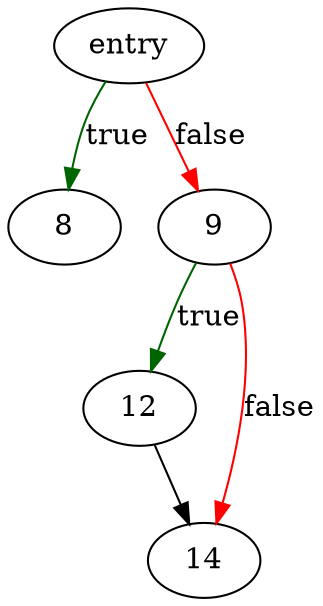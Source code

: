 digraph "interrupt_handler" {
	// Node definitions.
	1 [label=entry];
	8;
	9;
	12;
	14;

	// Edge definitions.
	1 -> 8 [
		color=darkgreen
		label=true
	];
	1 -> 9 [
		color=red
		label=false
	];
	9 -> 12 [
		color=darkgreen
		label=true
	];
	9 -> 14 [
		color=red
		label=false
	];
	12 -> 14;
}